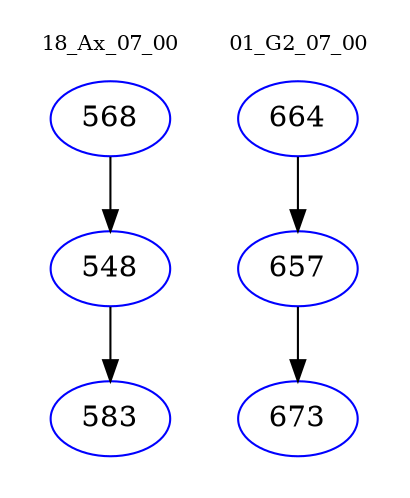 digraph{
subgraph cluster_0 {
color = white
label = "18_Ax_07_00";
fontsize=10;
T0_568 [label="568", color="blue"]
T0_568 -> T0_548 [color="black"]
T0_548 [label="548", color="blue"]
T0_548 -> T0_583 [color="black"]
T0_583 [label="583", color="blue"]
}
subgraph cluster_1 {
color = white
label = "01_G2_07_00";
fontsize=10;
T1_664 [label="664", color="blue"]
T1_664 -> T1_657 [color="black"]
T1_657 [label="657", color="blue"]
T1_657 -> T1_673 [color="black"]
T1_673 [label="673", color="blue"]
}
}
